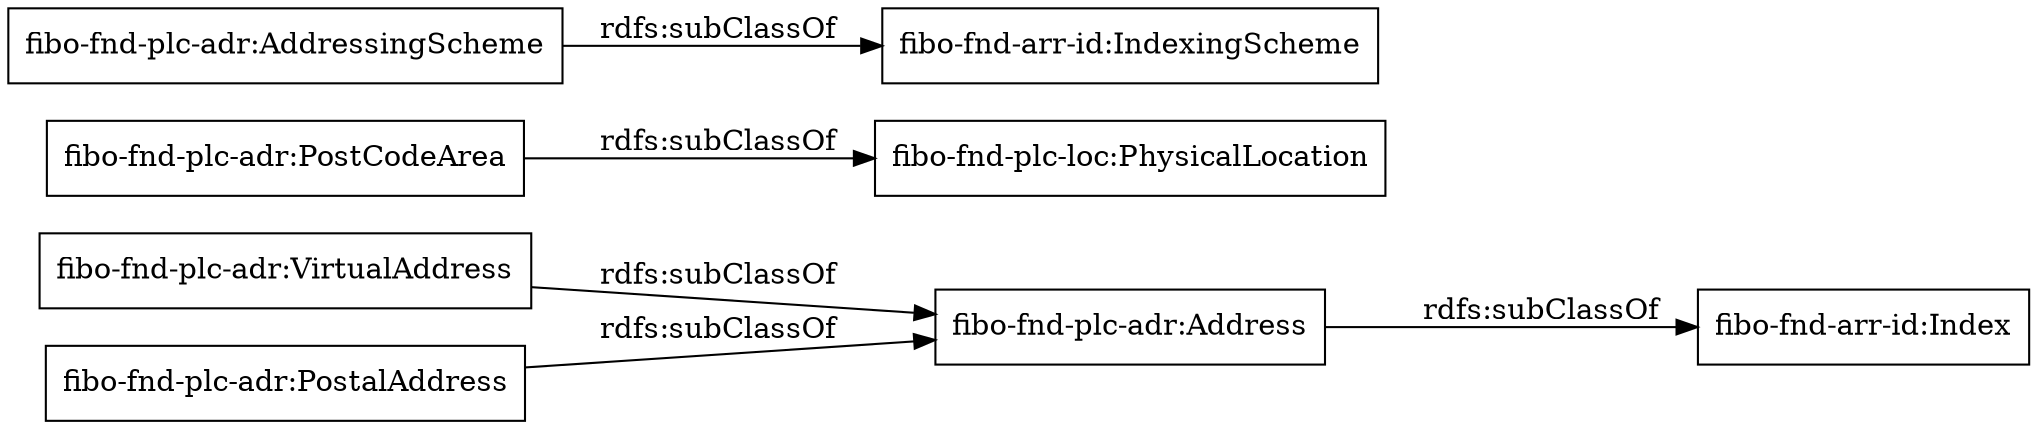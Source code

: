 digraph ar2dtool_diagram { 
rankdir=LR;
size="1000"
node [shape = rectangle, color="black"]; "fibo-fnd-plc-adr:VirtualAddress" "fibo-fnd-plc-adr:PostalAddress" "fibo-fnd-plc-adr:PostCodeArea" "fibo-fnd-plc-adr:AddressingScheme" "fibo-fnd-plc-adr:Address" ; /*classes style*/
	"fibo-fnd-plc-adr:VirtualAddress" -> "fibo-fnd-plc-adr:Address" [ label = "rdfs:subClassOf" ];
	"fibo-fnd-plc-adr:Address" -> "fibo-fnd-arr-id:Index" [ label = "rdfs:subClassOf" ];
	"fibo-fnd-plc-adr:PostCodeArea" -> "fibo-fnd-plc-loc:PhysicalLocation" [ label = "rdfs:subClassOf" ];
	"fibo-fnd-plc-adr:PostalAddress" -> "fibo-fnd-plc-adr:Address" [ label = "rdfs:subClassOf" ];
	"fibo-fnd-plc-adr:AddressingScheme" -> "fibo-fnd-arr-id:IndexingScheme" [ label = "rdfs:subClassOf" ];

}
